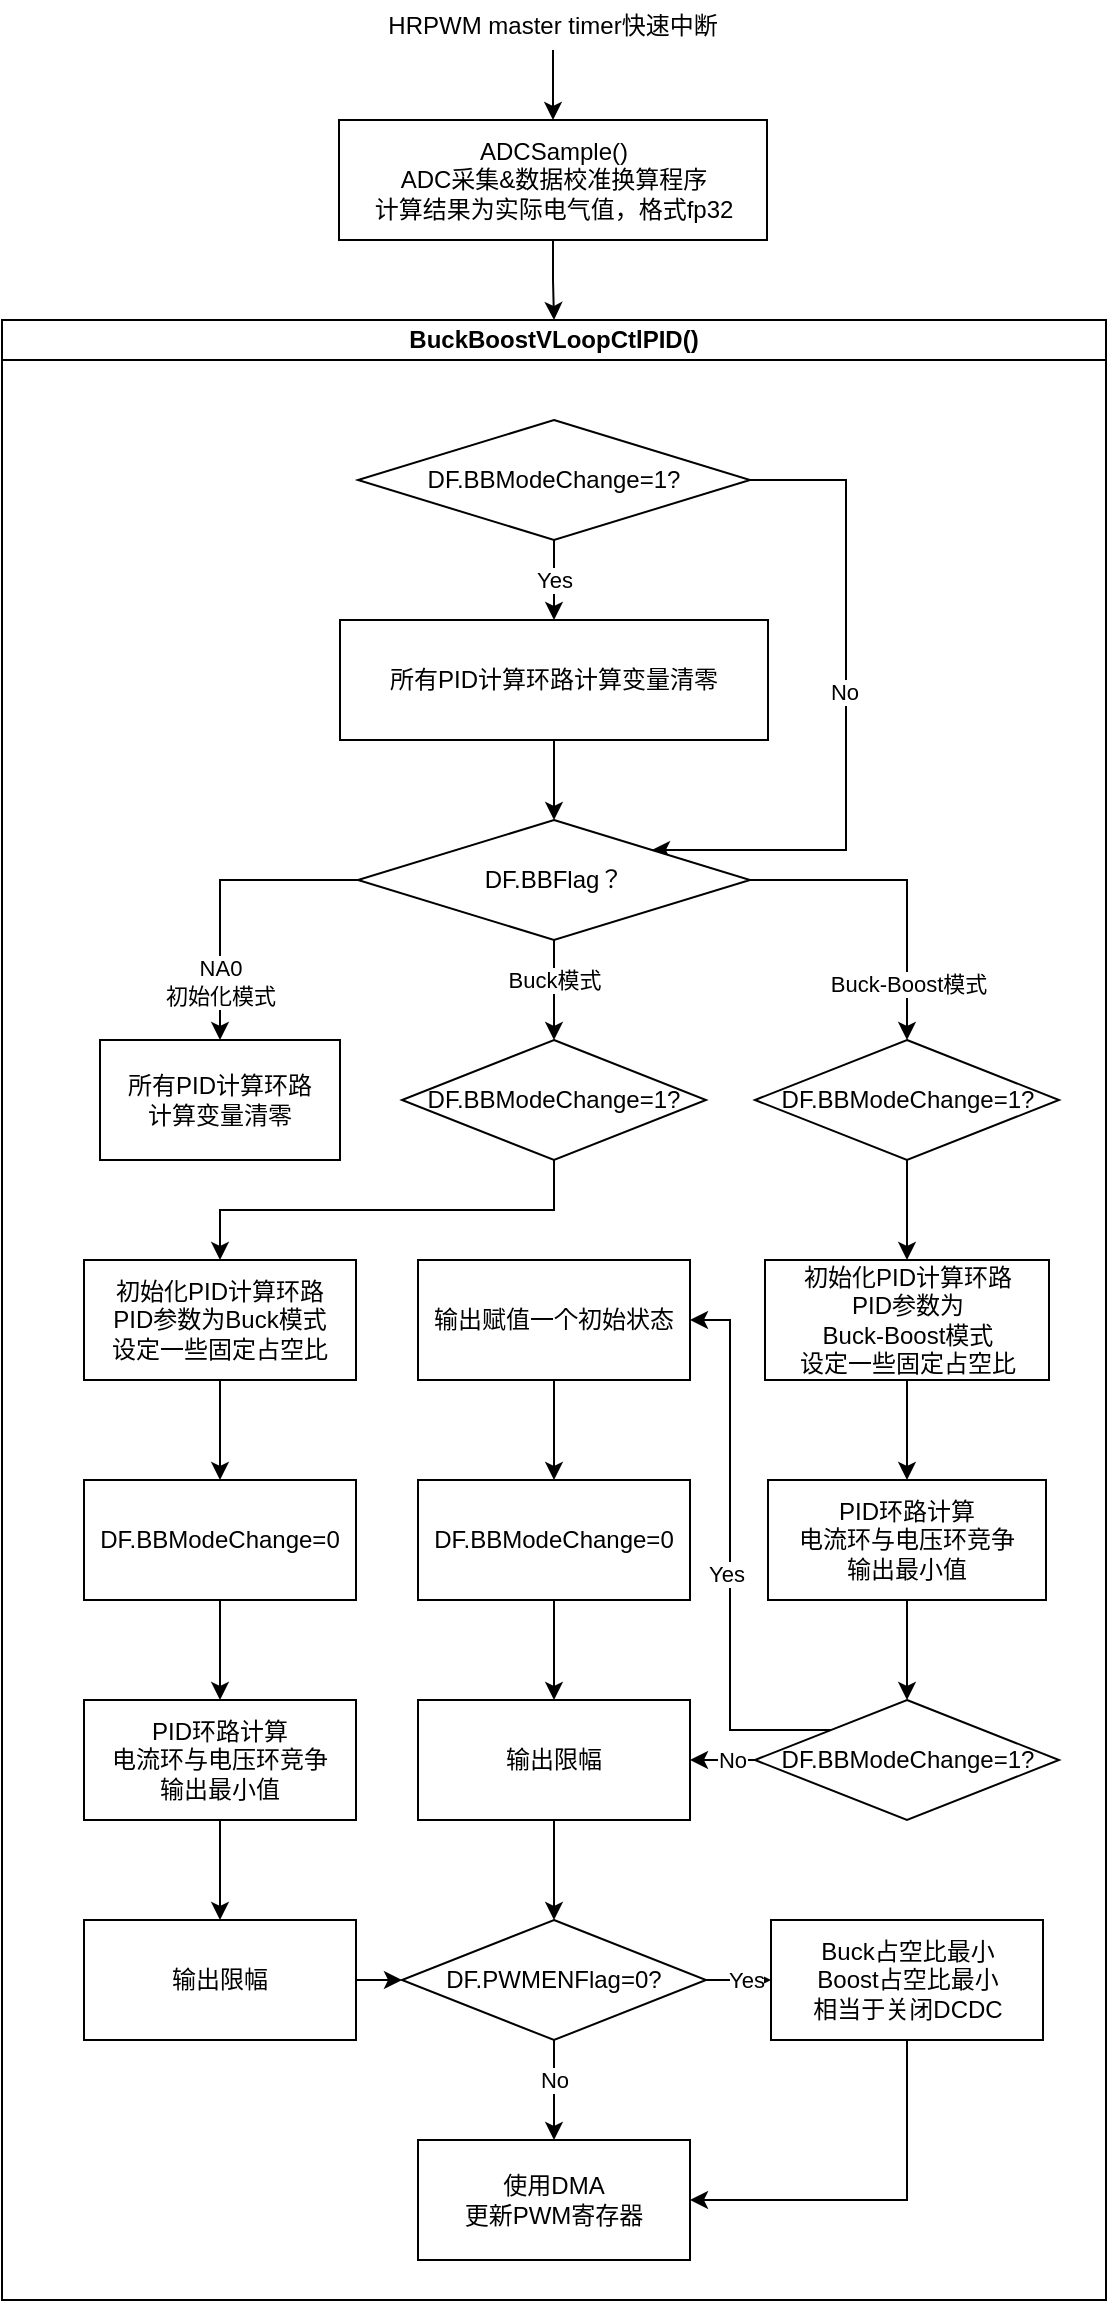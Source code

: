 <mxfile version="21.2.1" type="device">
  <diagram name="第 1 页" id="v_Hk6eW-TLJx0R3ZPkqa">
    <mxGraphModel dx="1687" dy="1125" grid="1" gridSize="10" guides="1" tooltips="1" connect="1" arrows="1" fold="1" page="1" pageScale="1" pageWidth="827" pageHeight="1169" math="0" shadow="0">
      <root>
        <mxCell id="0" />
        <mxCell id="1" parent="0" />
        <mxCell id="Lkk8jv3GY44CJyBHPQSU-5" value="" style="edgeStyle=orthogonalEdgeStyle;rounded=0;orthogonalLoop=1;jettySize=auto;html=1;entryX=0.5;entryY=0;entryDx=0;entryDy=0;" edge="1" parent="1" source="Lkk8jv3GY44CJyBHPQSU-1" target="Lkk8jv3GY44CJyBHPQSU-6">
          <mxGeometry relative="1" as="geometry">
            <mxPoint x="413.25" y="170" as="targetPoint" />
          </mxGeometry>
        </mxCell>
        <mxCell id="Lkk8jv3GY44CJyBHPQSU-1" value="ADCSample()&lt;br&gt;ADC采集&amp;amp;数据校准换算程序&lt;br&gt;计算结果为实际电气值，格式fp32" style="rounded=0;whiteSpace=wrap;html=1;" vertex="1" parent="1">
          <mxGeometry x="306.5" y="60" width="214" height="60" as="geometry" />
        </mxCell>
        <mxCell id="Lkk8jv3GY44CJyBHPQSU-2" value="" style="endArrow=classic;html=1;rounded=0;entryX=0.5;entryY=0;entryDx=0;entryDy=0;exitX=0.5;exitY=1;exitDx=0;exitDy=0;" edge="1" parent="1" source="Lkk8jv3GY44CJyBHPQSU-3" target="Lkk8jv3GY44CJyBHPQSU-1">
          <mxGeometry width="50" height="50" relative="1" as="geometry">
            <mxPoint x="414" y="10" as="sourcePoint" />
            <mxPoint x="490" y="250" as="targetPoint" />
          </mxGeometry>
        </mxCell>
        <mxCell id="Lkk8jv3GY44CJyBHPQSU-3" value="HRPWM master timer快速中断" style="text;html=1;strokeColor=none;fillColor=none;align=center;verticalAlign=middle;whiteSpace=wrap;rounded=0;" vertex="1" parent="1">
          <mxGeometry x="317" width="193" height="25" as="geometry" />
        </mxCell>
        <mxCell id="Lkk8jv3GY44CJyBHPQSU-6" value="BuckBoostVLoopCtlPID()" style="swimlane;whiteSpace=wrap;html=1;startSize=20;" vertex="1" parent="1">
          <mxGeometry x="138" y="160" width="552" height="990" as="geometry" />
        </mxCell>
        <mxCell id="Lkk8jv3GY44CJyBHPQSU-9" value="" style="edgeStyle=orthogonalEdgeStyle;rounded=0;orthogonalLoop=1;jettySize=auto;html=1;entryX=0.5;entryY=0;entryDx=0;entryDy=0;" edge="1" parent="Lkk8jv3GY44CJyBHPQSU-6" source="Lkk8jv3GY44CJyBHPQSU-7" target="Lkk8jv3GY44CJyBHPQSU-11">
          <mxGeometry relative="1" as="geometry">
            <mxPoint x="276" y="150" as="targetPoint" />
          </mxGeometry>
        </mxCell>
        <mxCell id="Lkk8jv3GY44CJyBHPQSU-10" value="Yes" style="edgeLabel;html=1;align=center;verticalAlign=middle;resizable=0;points=[];" vertex="1" connectable="0" parent="Lkk8jv3GY44CJyBHPQSU-9">
          <mxGeometry x="0.14" y="-1" relative="1" as="geometry">
            <mxPoint x="1" y="-3" as="offset" />
          </mxGeometry>
        </mxCell>
        <mxCell id="Lkk8jv3GY44CJyBHPQSU-16" style="edgeStyle=orthogonalEdgeStyle;rounded=0;orthogonalLoop=1;jettySize=auto;html=1;exitX=1;exitY=0.5;exitDx=0;exitDy=0;entryX=1;entryY=0;entryDx=0;entryDy=0;" edge="1" parent="Lkk8jv3GY44CJyBHPQSU-6" source="Lkk8jv3GY44CJyBHPQSU-7" target="Lkk8jv3GY44CJyBHPQSU-18">
          <mxGeometry relative="1" as="geometry">
            <mxPoint x="383" y="280" as="targetPoint" />
            <Array as="points">
              <mxPoint x="422" y="80" />
              <mxPoint x="422" y="265" />
            </Array>
          </mxGeometry>
        </mxCell>
        <mxCell id="Lkk8jv3GY44CJyBHPQSU-17" value="No" style="edgeLabel;html=1;align=center;verticalAlign=middle;resizable=0;points=[];" vertex="1" connectable="0" parent="Lkk8jv3GY44CJyBHPQSU-16">
          <mxGeometry x="0.213" y="-1" relative="1" as="geometry">
            <mxPoint y="-46" as="offset" />
          </mxGeometry>
        </mxCell>
        <mxCell id="Lkk8jv3GY44CJyBHPQSU-7" value="DF.BBModeChange=1?" style="rhombus;whiteSpace=wrap;html=1;" vertex="1" parent="Lkk8jv3GY44CJyBHPQSU-6">
          <mxGeometry x="178" y="50" width="196" height="60" as="geometry" />
        </mxCell>
        <mxCell id="Lkk8jv3GY44CJyBHPQSU-14" value="" style="edgeStyle=orthogonalEdgeStyle;rounded=0;orthogonalLoop=1;jettySize=auto;html=1;entryX=0.5;entryY=0;entryDx=0;entryDy=0;" edge="1" parent="Lkk8jv3GY44CJyBHPQSU-6" source="Lkk8jv3GY44CJyBHPQSU-11" target="Lkk8jv3GY44CJyBHPQSU-18">
          <mxGeometry relative="1" as="geometry">
            <mxPoint x="276.0" y="250" as="targetPoint" />
          </mxGeometry>
        </mxCell>
        <mxCell id="Lkk8jv3GY44CJyBHPQSU-11" value="所有PID计算环路计算变量清零" style="rounded=0;whiteSpace=wrap;html=1;" vertex="1" parent="Lkk8jv3GY44CJyBHPQSU-6">
          <mxGeometry x="169" y="150" width="214" height="60" as="geometry" />
        </mxCell>
        <mxCell id="Lkk8jv3GY44CJyBHPQSU-20" style="edgeStyle=orthogonalEdgeStyle;rounded=0;orthogonalLoop=1;jettySize=auto;html=1;exitX=0;exitY=0.5;exitDx=0;exitDy=0;entryX=0.5;entryY=0;entryDx=0;entryDy=0;" edge="1" parent="Lkk8jv3GY44CJyBHPQSU-6" source="Lkk8jv3GY44CJyBHPQSU-18" target="Lkk8jv3GY44CJyBHPQSU-19">
          <mxGeometry relative="1" as="geometry" />
        </mxCell>
        <mxCell id="Lkk8jv3GY44CJyBHPQSU-25" value="NA0&lt;br&gt;初始化模式" style="edgeLabel;html=1;align=center;verticalAlign=middle;resizable=0;points=[];" vertex="1" connectable="0" parent="Lkk8jv3GY44CJyBHPQSU-20">
          <mxGeometry x="0.609" y="-1" relative="1" as="geometry">
            <mxPoint x="1" as="offset" />
          </mxGeometry>
        </mxCell>
        <mxCell id="Lkk8jv3GY44CJyBHPQSU-22" value="" style="edgeStyle=orthogonalEdgeStyle;rounded=0;orthogonalLoop=1;jettySize=auto;html=1;entryX=0.5;entryY=0;entryDx=0;entryDy=0;" edge="1" parent="Lkk8jv3GY44CJyBHPQSU-6" source="Lkk8jv3GY44CJyBHPQSU-18" target="Lkk8jv3GY44CJyBHPQSU-28">
          <mxGeometry relative="1" as="geometry">
            <mxPoint x="276" y="360" as="targetPoint" />
          </mxGeometry>
        </mxCell>
        <mxCell id="Lkk8jv3GY44CJyBHPQSU-26" value="Buck模式" style="edgeLabel;html=1;align=center;verticalAlign=middle;resizable=0;points=[];" vertex="1" connectable="0" parent="Lkk8jv3GY44CJyBHPQSU-22">
          <mxGeometry x="0.209" y="1" relative="1" as="geometry">
            <mxPoint x="-1" y="-10" as="offset" />
          </mxGeometry>
        </mxCell>
        <mxCell id="Lkk8jv3GY44CJyBHPQSU-24" style="edgeStyle=orthogonalEdgeStyle;rounded=0;orthogonalLoop=1;jettySize=auto;html=1;exitX=1;exitY=0.5;exitDx=0;exitDy=0;entryX=0.5;entryY=0;entryDx=0;entryDy=0;" edge="1" parent="Lkk8jv3GY44CJyBHPQSU-6" source="Lkk8jv3GY44CJyBHPQSU-18" target="Lkk8jv3GY44CJyBHPQSU-30">
          <mxGeometry relative="1" as="geometry">
            <mxPoint x="462.0" y="360" as="targetPoint" />
          </mxGeometry>
        </mxCell>
        <mxCell id="Lkk8jv3GY44CJyBHPQSU-27" value="Buck-Boost模式" style="edgeLabel;html=1;align=center;verticalAlign=middle;resizable=0;points=[];" vertex="1" connectable="0" parent="Lkk8jv3GY44CJyBHPQSU-24">
          <mxGeometry x="0.679" y="-2" relative="1" as="geometry">
            <mxPoint x="2" y="-3" as="offset" />
          </mxGeometry>
        </mxCell>
        <mxCell id="Lkk8jv3GY44CJyBHPQSU-18" value="DF.BBFlag？" style="rhombus;whiteSpace=wrap;html=1;" vertex="1" parent="Lkk8jv3GY44CJyBHPQSU-6">
          <mxGeometry x="178" y="250" width="196" height="60" as="geometry" />
        </mxCell>
        <mxCell id="Lkk8jv3GY44CJyBHPQSU-19" value="所有PID计算环路&lt;br&gt;计算变量清零" style="rounded=0;whiteSpace=wrap;html=1;" vertex="1" parent="Lkk8jv3GY44CJyBHPQSU-6">
          <mxGeometry x="49" y="360" width="120" height="60" as="geometry" />
        </mxCell>
        <mxCell id="Lkk8jv3GY44CJyBHPQSU-48" style="edgeStyle=orthogonalEdgeStyle;rounded=0;orthogonalLoop=1;jettySize=auto;html=1;exitX=0.5;exitY=1;exitDx=0;exitDy=0;entryX=0.5;entryY=0;entryDx=0;entryDy=0;" edge="1" parent="Lkk8jv3GY44CJyBHPQSU-6" source="Lkk8jv3GY44CJyBHPQSU-28" target="Lkk8jv3GY44CJyBHPQSU-31">
          <mxGeometry relative="1" as="geometry" />
        </mxCell>
        <mxCell id="Lkk8jv3GY44CJyBHPQSU-28" value="DF.BBModeChange=1?" style="rhombus;whiteSpace=wrap;html=1;" vertex="1" parent="Lkk8jv3GY44CJyBHPQSU-6">
          <mxGeometry x="200" y="360" width="152" height="60" as="geometry" />
        </mxCell>
        <mxCell id="Lkk8jv3GY44CJyBHPQSU-34" value="" style="edgeStyle=orthogonalEdgeStyle;rounded=0;orthogonalLoop=1;jettySize=auto;html=1;" edge="1" parent="Lkk8jv3GY44CJyBHPQSU-6" source="Lkk8jv3GY44CJyBHPQSU-30" target="Lkk8jv3GY44CJyBHPQSU-33">
          <mxGeometry relative="1" as="geometry" />
        </mxCell>
        <mxCell id="Lkk8jv3GY44CJyBHPQSU-30" value="DF.BBModeChange=1?" style="rhombus;whiteSpace=wrap;html=1;" vertex="1" parent="Lkk8jv3GY44CJyBHPQSU-6">
          <mxGeometry x="376.5" y="360" width="152" height="60" as="geometry" />
        </mxCell>
        <mxCell id="Lkk8jv3GY44CJyBHPQSU-36" value="" style="edgeStyle=orthogonalEdgeStyle;rounded=0;orthogonalLoop=1;jettySize=auto;html=1;" edge="1" parent="Lkk8jv3GY44CJyBHPQSU-6" source="Lkk8jv3GY44CJyBHPQSU-31" target="Lkk8jv3GY44CJyBHPQSU-35">
          <mxGeometry relative="1" as="geometry" />
        </mxCell>
        <mxCell id="Lkk8jv3GY44CJyBHPQSU-31" value="初始化PID计算环路&lt;br&gt;PID参数为Buck模式&lt;br&gt;设定一些固定占空比" style="rounded=0;whiteSpace=wrap;html=1;" vertex="1" parent="Lkk8jv3GY44CJyBHPQSU-6">
          <mxGeometry x="41" y="470" width="136" height="60" as="geometry" />
        </mxCell>
        <mxCell id="Lkk8jv3GY44CJyBHPQSU-38" value="" style="edgeStyle=orthogonalEdgeStyle;rounded=0;orthogonalLoop=1;jettySize=auto;html=1;entryX=0.5;entryY=0;entryDx=0;entryDy=0;" edge="1" parent="Lkk8jv3GY44CJyBHPQSU-6" source="Lkk8jv3GY44CJyBHPQSU-33" target="Lkk8jv3GY44CJyBHPQSU-41">
          <mxGeometry relative="1" as="geometry">
            <mxPoint x="459" y="580.0" as="targetPoint" />
          </mxGeometry>
        </mxCell>
        <mxCell id="Lkk8jv3GY44CJyBHPQSU-33" value="初始化PID计算环路&lt;br&gt;PID参数为&lt;br&gt;Buck-Boost模式&lt;br&gt;设定一些固定占空比" style="rounded=0;whiteSpace=wrap;html=1;" vertex="1" parent="Lkk8jv3GY44CJyBHPQSU-6">
          <mxGeometry x="381.5" y="470" width="142" height="60" as="geometry" />
        </mxCell>
        <mxCell id="Lkk8jv3GY44CJyBHPQSU-40" value="" style="edgeStyle=orthogonalEdgeStyle;rounded=0;orthogonalLoop=1;jettySize=auto;html=1;" edge="1" parent="Lkk8jv3GY44CJyBHPQSU-6" source="Lkk8jv3GY44CJyBHPQSU-35" target="Lkk8jv3GY44CJyBHPQSU-39">
          <mxGeometry relative="1" as="geometry" />
        </mxCell>
        <mxCell id="Lkk8jv3GY44CJyBHPQSU-35" value="DF.BBModeChange=0" style="whiteSpace=wrap;html=1;rounded=0;" vertex="1" parent="Lkk8jv3GY44CJyBHPQSU-6">
          <mxGeometry x="41" y="580" width="136" height="60" as="geometry" />
        </mxCell>
        <mxCell id="Lkk8jv3GY44CJyBHPQSU-44" value="" style="edgeStyle=orthogonalEdgeStyle;rounded=0;orthogonalLoop=1;jettySize=auto;html=1;" edge="1" parent="Lkk8jv3GY44CJyBHPQSU-6" source="Lkk8jv3GY44CJyBHPQSU-39" target="Lkk8jv3GY44CJyBHPQSU-43">
          <mxGeometry relative="1" as="geometry" />
        </mxCell>
        <mxCell id="Lkk8jv3GY44CJyBHPQSU-39" value="PID环路计算&lt;br&gt;电流环与电压环竞争&lt;br&gt;输出最小值" style="whiteSpace=wrap;html=1;rounded=0;" vertex="1" parent="Lkk8jv3GY44CJyBHPQSU-6">
          <mxGeometry x="41" y="690" width="136" height="60" as="geometry" />
        </mxCell>
        <mxCell id="Lkk8jv3GY44CJyBHPQSU-46" value="" style="edgeStyle=orthogonalEdgeStyle;rounded=0;orthogonalLoop=1;jettySize=auto;html=1;" edge="1" parent="Lkk8jv3GY44CJyBHPQSU-6" source="Lkk8jv3GY44CJyBHPQSU-41" target="Lkk8jv3GY44CJyBHPQSU-45">
          <mxGeometry relative="1" as="geometry" />
        </mxCell>
        <mxCell id="Lkk8jv3GY44CJyBHPQSU-41" value="PID环路计算&lt;br&gt;电流环与电压环竞争&lt;br&gt;输出最小值" style="whiteSpace=wrap;html=1;rounded=0;" vertex="1" parent="Lkk8jv3GY44CJyBHPQSU-6">
          <mxGeometry x="383" y="580" width="139" height="60" as="geometry" />
        </mxCell>
        <mxCell id="Lkk8jv3GY44CJyBHPQSU-60" value="" style="edgeStyle=orthogonalEdgeStyle;rounded=0;orthogonalLoop=1;jettySize=auto;html=1;" edge="1" parent="Lkk8jv3GY44CJyBHPQSU-6" source="Lkk8jv3GY44CJyBHPQSU-43" target="Lkk8jv3GY44CJyBHPQSU-59">
          <mxGeometry relative="1" as="geometry" />
        </mxCell>
        <mxCell id="Lkk8jv3GY44CJyBHPQSU-43" value="输出限幅" style="whiteSpace=wrap;html=1;rounded=0;" vertex="1" parent="Lkk8jv3GY44CJyBHPQSU-6">
          <mxGeometry x="41" y="800" width="136" height="60" as="geometry" />
        </mxCell>
        <mxCell id="Lkk8jv3GY44CJyBHPQSU-49" value="" style="edgeStyle=orthogonalEdgeStyle;rounded=0;orthogonalLoop=1;jettySize=auto;html=1;entryX=1;entryY=0.5;entryDx=0;entryDy=0;exitX=0;exitY=0;exitDx=0;exitDy=0;" edge="1" parent="Lkk8jv3GY44CJyBHPQSU-6" source="Lkk8jv3GY44CJyBHPQSU-45" target="Lkk8jv3GY44CJyBHPQSU-47">
          <mxGeometry relative="1" as="geometry">
            <mxPoint x="382" y="680" as="sourcePoint" />
            <Array as="points">
              <mxPoint x="364" y="705" />
              <mxPoint x="364" y="500" />
            </Array>
          </mxGeometry>
        </mxCell>
        <mxCell id="Lkk8jv3GY44CJyBHPQSU-50" value="Yes" style="edgeLabel;html=1;align=center;verticalAlign=middle;resizable=0;points=[];" vertex="1" connectable="0" parent="Lkk8jv3GY44CJyBHPQSU-49">
          <mxGeometry x="-0.469" y="1" relative="1" as="geometry">
            <mxPoint x="-1" y="-56" as="offset" />
          </mxGeometry>
        </mxCell>
        <mxCell id="Lkk8jv3GY44CJyBHPQSU-57" value="" style="edgeStyle=orthogonalEdgeStyle;rounded=0;orthogonalLoop=1;jettySize=auto;html=1;" edge="1" parent="Lkk8jv3GY44CJyBHPQSU-6" source="Lkk8jv3GY44CJyBHPQSU-45" target="Lkk8jv3GY44CJyBHPQSU-55">
          <mxGeometry relative="1" as="geometry" />
        </mxCell>
        <mxCell id="Lkk8jv3GY44CJyBHPQSU-58" value="No" style="edgeLabel;html=1;align=center;verticalAlign=middle;resizable=0;points=[];" vertex="1" connectable="0" parent="Lkk8jv3GY44CJyBHPQSU-57">
          <mxGeometry x="-0.485" relative="1" as="geometry">
            <mxPoint as="offset" />
          </mxGeometry>
        </mxCell>
        <mxCell id="Lkk8jv3GY44CJyBHPQSU-45" value="DF.BBModeChange=1?" style="rhombus;whiteSpace=wrap;html=1;" vertex="1" parent="Lkk8jv3GY44CJyBHPQSU-6">
          <mxGeometry x="376.5" y="690" width="152" height="60" as="geometry" />
        </mxCell>
        <mxCell id="Lkk8jv3GY44CJyBHPQSU-54" value="" style="edgeStyle=orthogonalEdgeStyle;rounded=0;orthogonalLoop=1;jettySize=auto;html=1;" edge="1" parent="Lkk8jv3GY44CJyBHPQSU-6" source="Lkk8jv3GY44CJyBHPQSU-47" target="Lkk8jv3GY44CJyBHPQSU-53">
          <mxGeometry relative="1" as="geometry" />
        </mxCell>
        <mxCell id="Lkk8jv3GY44CJyBHPQSU-47" value="输出赋值一个初始状态" style="whiteSpace=wrap;html=1;rounded=0;" vertex="1" parent="Lkk8jv3GY44CJyBHPQSU-6">
          <mxGeometry x="208" y="470" width="136" height="60" as="geometry" />
        </mxCell>
        <mxCell id="Lkk8jv3GY44CJyBHPQSU-56" value="" style="edgeStyle=orthogonalEdgeStyle;rounded=0;orthogonalLoop=1;jettySize=auto;html=1;" edge="1" parent="Lkk8jv3GY44CJyBHPQSU-6" source="Lkk8jv3GY44CJyBHPQSU-53" target="Lkk8jv3GY44CJyBHPQSU-55">
          <mxGeometry relative="1" as="geometry" />
        </mxCell>
        <mxCell id="Lkk8jv3GY44CJyBHPQSU-53" value="DF.BBModeChange=0" style="whiteSpace=wrap;html=1;rounded=0;" vertex="1" parent="Lkk8jv3GY44CJyBHPQSU-6">
          <mxGeometry x="208" y="580" width="136" height="60" as="geometry" />
        </mxCell>
        <mxCell id="Lkk8jv3GY44CJyBHPQSU-61" value="" style="edgeStyle=orthogonalEdgeStyle;rounded=0;orthogonalLoop=1;jettySize=auto;html=1;" edge="1" parent="Lkk8jv3GY44CJyBHPQSU-6" source="Lkk8jv3GY44CJyBHPQSU-55" target="Lkk8jv3GY44CJyBHPQSU-59">
          <mxGeometry relative="1" as="geometry" />
        </mxCell>
        <mxCell id="Lkk8jv3GY44CJyBHPQSU-55" value="输出限幅" style="whiteSpace=wrap;html=1;rounded=0;" vertex="1" parent="Lkk8jv3GY44CJyBHPQSU-6">
          <mxGeometry x="208" y="690" width="136" height="60" as="geometry" />
        </mxCell>
        <mxCell id="Lkk8jv3GY44CJyBHPQSU-70" value="" style="edgeStyle=orthogonalEdgeStyle;rounded=0;orthogonalLoop=1;jettySize=auto;html=1;" edge="1" parent="Lkk8jv3GY44CJyBHPQSU-6" source="Lkk8jv3GY44CJyBHPQSU-59" target="Lkk8jv3GY44CJyBHPQSU-69">
          <mxGeometry relative="1" as="geometry" />
        </mxCell>
        <mxCell id="Lkk8jv3GY44CJyBHPQSU-73" value="No" style="edgeLabel;html=1;align=center;verticalAlign=middle;resizable=0;points=[];" vertex="1" connectable="0" parent="Lkk8jv3GY44CJyBHPQSU-70">
          <mxGeometry x="0.209" y="-1" relative="1" as="geometry">
            <mxPoint x="1" y="-10" as="offset" />
          </mxGeometry>
        </mxCell>
        <mxCell id="Lkk8jv3GY44CJyBHPQSU-59" value="DF.PWMENFlag=0?" style="rhombus;whiteSpace=wrap;html=1;" vertex="1" parent="Lkk8jv3GY44CJyBHPQSU-6">
          <mxGeometry x="200" y="800" width="152" height="60" as="geometry" />
        </mxCell>
        <mxCell id="Lkk8jv3GY44CJyBHPQSU-71" style="edgeStyle=orthogonalEdgeStyle;rounded=0;orthogonalLoop=1;jettySize=auto;html=1;exitX=0.5;exitY=1;exitDx=0;exitDy=0;entryX=1;entryY=0.5;entryDx=0;entryDy=0;" edge="1" parent="Lkk8jv3GY44CJyBHPQSU-6" source="Lkk8jv3GY44CJyBHPQSU-62" target="Lkk8jv3GY44CJyBHPQSU-69">
          <mxGeometry relative="1" as="geometry" />
        </mxCell>
        <mxCell id="Lkk8jv3GY44CJyBHPQSU-62" value="Buck占空比最小&lt;br&gt;Boost占空比最小&lt;br&gt;相当于关闭DCDC" style="whiteSpace=wrap;html=1;rounded=0;" vertex="1" parent="Lkk8jv3GY44CJyBHPQSU-6">
          <mxGeometry x="384.5" y="800" width="136" height="60" as="geometry" />
        </mxCell>
        <mxCell id="Lkk8jv3GY44CJyBHPQSU-66" value="" style="edgeStyle=orthogonalEdgeStyle;rounded=0;orthogonalLoop=1;jettySize=auto;html=1;" edge="1" parent="Lkk8jv3GY44CJyBHPQSU-6" source="Lkk8jv3GY44CJyBHPQSU-59" target="Lkk8jv3GY44CJyBHPQSU-62">
          <mxGeometry relative="1" as="geometry">
            <Array as="points">
              <mxPoint x="372" y="830" />
              <mxPoint x="372" y="830" />
            </Array>
          </mxGeometry>
        </mxCell>
        <mxCell id="Lkk8jv3GY44CJyBHPQSU-67" value="Yes" style="edgeLabel;html=1;align=center;verticalAlign=middle;resizable=0;points=[];" vertex="1" connectable="0" parent="Lkk8jv3GY44CJyBHPQSU-66">
          <mxGeometry x="0.086" relative="1" as="geometry">
            <mxPoint x="2" as="offset" />
          </mxGeometry>
        </mxCell>
        <mxCell id="Lkk8jv3GY44CJyBHPQSU-69" value="使用DMA&lt;br&gt;更新PWM寄存器" style="whiteSpace=wrap;html=1;rounded=0;" vertex="1" parent="Lkk8jv3GY44CJyBHPQSU-6">
          <mxGeometry x="208" y="910" width="136" height="60" as="geometry" />
        </mxCell>
      </root>
    </mxGraphModel>
  </diagram>
</mxfile>
